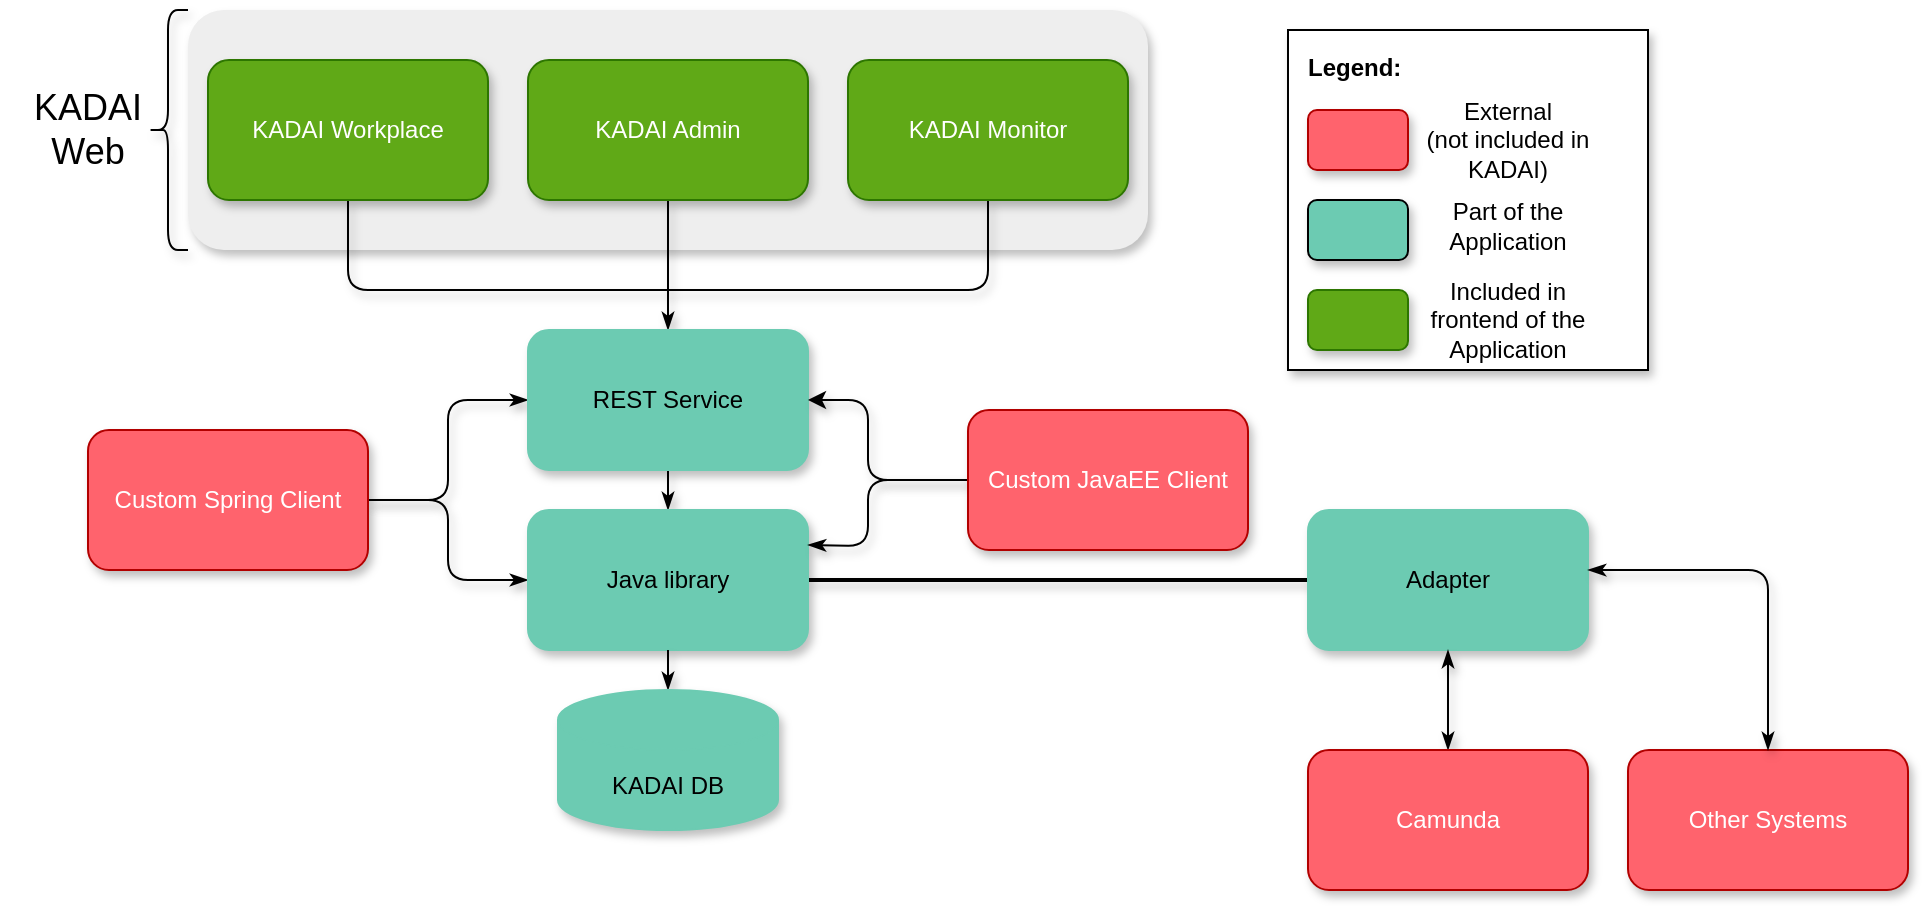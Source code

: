 <mxfile version="26.0.9">
  <diagram id="ABNCZyfbNFh-MfdMv4a-" name="Page-1">
    <mxGraphModel dx="2022" dy="1966" grid="1" gridSize="10" guides="1" tooltips="1" connect="1" arrows="1" fold="1" page="1" pageScale="1" pageWidth="827" pageHeight="1169" math="0" shadow="0">
      <root>
        <mxCell id="0" />
        <mxCell id="1" parent="0" />
        <mxCell id="18" value="" style="rounded=1;whiteSpace=wrap;html=1;fillColor=#eeeeee;strokeColor=none;shadow=1;" parent="1" vertex="1">
          <mxGeometry x="-10" width="480" height="120" as="geometry" />
        </mxCell>
        <mxCell id="14" style="edgeStyle=none;html=1;exitX=0.5;exitY=0;exitDx=0;exitDy=0;entryX=0.5;entryY=1;entryDx=0;entryDy=0;endArrow=none;endFill=0;strokeColor=default;strokeWidth=1;startArrow=classicThin;startFill=1;shadow=1;" parent="1" source="5" target="7" edge="1">
          <mxGeometry relative="1" as="geometry" />
        </mxCell>
        <mxCell id="26" style="edgeStyle=none;html=1;exitX=1;exitY=0.5;exitDx=0;exitDy=0;fontSize=18;endArrow=none;endFill=0;strokeColor=default;strokeWidth=2;shadow=1;" parent="1" source="5" target="22" edge="1">
          <mxGeometry relative="1" as="geometry" />
        </mxCell>
        <mxCell id="38" style="edgeStyle=none;html=1;exitX=0;exitY=0.5;exitDx=0;exitDy=0;entryX=1;entryY=0.5;entryDx=0;entryDy=0;startArrow=classicThin;startFill=1;endArrow=none;endFill=0;shadow=1;" parent="1" source="5" target="9" edge="1">
          <mxGeometry relative="1" as="geometry">
            <Array as="points">
              <mxPoint x="120" y="285" />
              <mxPoint x="120" y="245" />
            </Array>
          </mxGeometry>
        </mxCell>
        <mxCell id="5" value="Java library" style="rounded=1;whiteSpace=wrap;html=1;fillColor=#6CCBB2;strokeColor=#6CCBB2;shadow=1;" parent="1" vertex="1">
          <mxGeometry x="160" y="250" width="140" height="70" as="geometry" />
        </mxCell>
        <mxCell id="13" style="edgeStyle=none;html=1;exitX=0.5;exitY=0;exitDx=0;exitDy=0;exitPerimeter=0;strokeColor=default;strokeWidth=1;endArrow=none;endFill=0;startArrow=classicThin;startFill=1;shadow=1;" parent="1" source="6" target="5" edge="1">
          <mxGeometry relative="1" as="geometry" />
        </mxCell>
        <mxCell id="6" value="KADAI DB" style="shape=cylinder3;whiteSpace=wrap;html=1;boundedLbl=1;backgroundOutline=1;size=15;fillColor=#6CCBB2;strokeColor=#6CCBB2;shadow=1;" parent="1" vertex="1">
          <mxGeometry x="175" y="340" width="110" height="70" as="geometry" />
        </mxCell>
        <mxCell id="15" style="edgeStyle=none;html=1;exitX=0.5;exitY=0;exitDx=0;exitDy=0;entryX=0.5;entryY=1;entryDx=0;entryDy=0;endArrow=none;endFill=0;strokeColor=default;strokeWidth=1;startArrow=classicThin;startFill=1;shadow=1;" parent="1" source="7" target="11" edge="1">
          <mxGeometry relative="1" as="geometry" />
        </mxCell>
        <mxCell id="16" style="edgeStyle=none;html=1;entryX=0.5;entryY=1;entryDx=0;entryDy=0;endArrow=none;endFill=0;strokeColor=default;strokeWidth=1;shadow=1;" parent="1" target="12" edge="1">
          <mxGeometry relative="1" as="geometry">
            <mxPoint x="230" y="140" as="sourcePoint" />
            <Array as="points">
              <mxPoint x="390" y="140" />
            </Array>
          </mxGeometry>
        </mxCell>
        <mxCell id="17" style="edgeStyle=none;html=1;endArrow=none;endFill=0;strokeColor=default;strokeWidth=1;entryX=0.5;entryY=1;entryDx=0;entryDy=0;shadow=1;" parent="1" target="10" edge="1">
          <mxGeometry relative="1" as="geometry">
            <mxPoint x="230" y="140" as="targetPoint" />
            <mxPoint x="230" y="140" as="sourcePoint" />
            <Array as="points">
              <mxPoint x="230" y="140" />
              <mxPoint x="70" y="140" />
            </Array>
          </mxGeometry>
        </mxCell>
        <mxCell id="36" style="edgeStyle=none;html=1;exitX=0;exitY=0.5;exitDx=0;exitDy=0;entryX=1;entryY=0.5;entryDx=0;entryDy=0;startArrow=classicThin;startFill=1;endArrow=none;endFill=0;shadow=1;" parent="1" source="7" target="9" edge="1">
          <mxGeometry relative="1" as="geometry">
            <Array as="points">
              <mxPoint x="120" y="195" />
              <mxPoint x="120" y="245" />
            </Array>
          </mxGeometry>
        </mxCell>
        <mxCell id="7" value="REST Service" style="rounded=1;whiteSpace=wrap;html=1;fillColor=#6CCBB2;strokeColor=#6CCBB2;shadow=1;" parent="1" vertex="1">
          <mxGeometry x="160" y="160" width="140" height="70" as="geometry" />
        </mxCell>
        <mxCell id="39" style="edgeStyle=none;html=1;exitX=0;exitY=0.5;exitDx=0;exitDy=0;entryX=1;entryY=0.25;entryDx=0;entryDy=0;startArrow=none;startFill=0;endArrow=classicThin;endFill=1;shadow=1;" parent="1" source="8" target="5" edge="1">
          <mxGeometry relative="1" as="geometry">
            <Array as="points">
              <mxPoint x="330" y="235" />
              <mxPoint x="330" y="268" />
            </Array>
          </mxGeometry>
        </mxCell>
        <mxCell id="43" style="edgeStyle=none;html=1;exitX=0;exitY=0.5;exitDx=0;exitDy=0;entryX=1;entryY=0.5;entryDx=0;entryDy=0;shadow=1;" parent="1" source="8" target="7" edge="1">
          <mxGeometry relative="1" as="geometry">
            <Array as="points">
              <mxPoint x="330" y="235" />
              <mxPoint x="330" y="195" />
            </Array>
          </mxGeometry>
        </mxCell>
        <mxCell id="8" value="Custom JavaEE Client" style="rounded=1;whiteSpace=wrap;html=1;fillColor=#FF636D;strokeColor=#B20000;shadow=1;fontColor=#ffffff;" parent="1" vertex="1">
          <mxGeometry x="380" y="200" width="140" height="70" as="geometry" />
        </mxCell>
        <mxCell id="9" value="Custom Spring Client" style="rounded=1;whiteSpace=wrap;html=1;fillColor=#FF636D;strokeColor=#B20000;shadow=1;fontColor=#ffffff;" parent="1" vertex="1">
          <mxGeometry x="-60" y="210" width="140" height="70" as="geometry" />
        </mxCell>
        <mxCell id="10" value="KADAI Workplace" style="rounded=1;whiteSpace=wrap;html=1;fillColor=#60a917;shadow=1;treeFolding=0;strokeColor=#2D7600;fontColor=#ffffff;" parent="1" vertex="1">
          <mxGeometry y="25" width="140" height="70" as="geometry" />
        </mxCell>
        <mxCell id="11" value="KADAI Admin" style="rounded=1;whiteSpace=wrap;html=1;fillColor=#60a917;shadow=1;strokeColor=#2D7600;fontColor=#ffffff;" parent="1" vertex="1">
          <mxGeometry x="160" y="25" width="140" height="70" as="geometry" />
        </mxCell>
        <mxCell id="12" value="KADAI Monitor" style="rounded=1;whiteSpace=wrap;html=1;fillColor=#60a917;shadow=1;strokeColor=#2D7600;fontColor=#ffffff;" parent="1" vertex="1">
          <mxGeometry x="320" y="25" width="140" height="70" as="geometry" />
        </mxCell>
        <mxCell id="19" value="&lt;font style=&quot;font-size: 18px&quot;&gt;KADAI Web&lt;/font&gt;" style="rounded=0;whiteSpace=wrap;html=1;fillColor=none;strokeColor=none;shadow=1;" parent="1" vertex="1">
          <mxGeometry x="-100" y="40" width="80" height="40" as="geometry" />
        </mxCell>
        <mxCell id="21" value="" style="shape=curlyBracket;whiteSpace=wrap;html=1;rounded=1;fontSize=18;strokeColor=default;shadow=1;" parent="1" vertex="1">
          <mxGeometry x="-30" width="20" height="120" as="geometry" />
        </mxCell>
        <mxCell id="22" value="Adapter" style="rounded=1;whiteSpace=wrap;html=1;fillColor=#6CCBB2;strokeColor=#6CCBB2;shadow=1;" parent="1" vertex="1">
          <mxGeometry x="550" y="250" width="140" height="70" as="geometry" />
        </mxCell>
        <mxCell id="25" style="edgeStyle=none;html=1;exitX=0.5;exitY=0;exitDx=0;exitDy=0;entryX=0.5;entryY=1;entryDx=0;entryDy=0;fontSize=18;endArrow=classicThin;endFill=1;strokeColor=default;strokeWidth=1;startArrow=classicThin;startFill=1;shadow=1;" parent="1" source="23" target="22" edge="1">
          <mxGeometry relative="1" as="geometry" />
        </mxCell>
        <mxCell id="23" value="Camunda" style="rounded=1;whiteSpace=wrap;html=1;fillColor=#FF636D;strokeColor=#B20000;shadow=1;fontColor=#ffffff;" parent="1" vertex="1">
          <mxGeometry x="550" y="370" width="140" height="70" as="geometry" />
        </mxCell>
        <mxCell id="27" value="&lt;div&gt;&lt;b style=&quot;font-size: 12px&quot;&gt;Legend:&lt;/b&gt;&lt;/div&gt;" style="rounded=0;whiteSpace=wrap;html=1;fontSize=18;strokeColor=default;align=left;verticalAlign=top;spacingLeft=8;shadow=1;" parent="1" vertex="1">
          <mxGeometry x="540" y="10" width="180" height="170" as="geometry" />
        </mxCell>
        <mxCell id="28" value="" style="rounded=1;whiteSpace=wrap;html=1;fillColor=#FF636D;strokeColor=#B20000;shadow=1;fontColor=#ffffff;" parent="1" vertex="1">
          <mxGeometry x="550" y="50" width="50" height="30" as="geometry" />
        </mxCell>
        <mxCell id="30" value="" style="rounded=1;whiteSpace=wrap;html=1;fillColor=#6CCBB2;strokeColor=default;shadow=1;" parent="1" vertex="1">
          <mxGeometry x="550" y="95" width="50" height="30" as="geometry" />
        </mxCell>
        <mxCell id="32" value="" style="rounded=1;whiteSpace=wrap;html=1;fillColor=#60a917;shadow=1;strokeColor=#2D7600;fontColor=#ffffff;" parent="1" vertex="1">
          <mxGeometry x="550" y="140" width="50" height="30" as="geometry" />
        </mxCell>
        <mxCell id="40" value="Other Systems" style="rounded=1;whiteSpace=wrap;html=1;fillColor=#FF636D;strokeColor=#B20000;shadow=1;fontColor=#ffffff;" parent="1" vertex="1">
          <mxGeometry x="710" y="370" width="140" height="70" as="geometry" />
        </mxCell>
        <mxCell id="lUbarc1GWSdaQqc31K7V-43" style="edgeStyle=none;html=1;exitX=0.5;exitY=0;exitDx=0;exitDy=0;fontSize=18;endArrow=classicThin;endFill=1;strokeColor=default;strokeWidth=1;startArrow=classicThin;startFill=1;shadow=1;entryX=1;entryY=0.429;entryDx=0;entryDy=0;entryPerimeter=0;" edge="1" parent="1" source="40" target="22">
          <mxGeometry relative="1" as="geometry">
            <mxPoint x="779.58" y="350" as="sourcePoint" />
            <mxPoint x="700" y="300" as="targetPoint" />
            <Array as="points">
              <mxPoint x="780" y="280" />
            </Array>
          </mxGeometry>
        </mxCell>
        <mxCell id="lUbarc1GWSdaQqc31K7V-44" value="External&lt;br&gt;(not included in KADAI)" style="text;html=1;align=center;verticalAlign=middle;whiteSpace=wrap;rounded=0;" vertex="1" parent="1">
          <mxGeometry x="600" y="50" width="100" height="30" as="geometry" />
        </mxCell>
        <mxCell id="lUbarc1GWSdaQqc31K7V-45" value="Part of the Application" style="text;html=1;align=center;verticalAlign=middle;whiteSpace=wrap;rounded=0;" vertex="1" parent="1">
          <mxGeometry x="600" y="92.5" width="100" height="30" as="geometry" />
        </mxCell>
        <mxCell id="lUbarc1GWSdaQqc31K7V-46" value="Included in frontend of the Application" style="text;html=1;align=center;verticalAlign=middle;whiteSpace=wrap;rounded=0;" vertex="1" parent="1">
          <mxGeometry x="600" y="140" width="100" height="30" as="geometry" />
        </mxCell>
      </root>
    </mxGraphModel>
  </diagram>
</mxfile>
